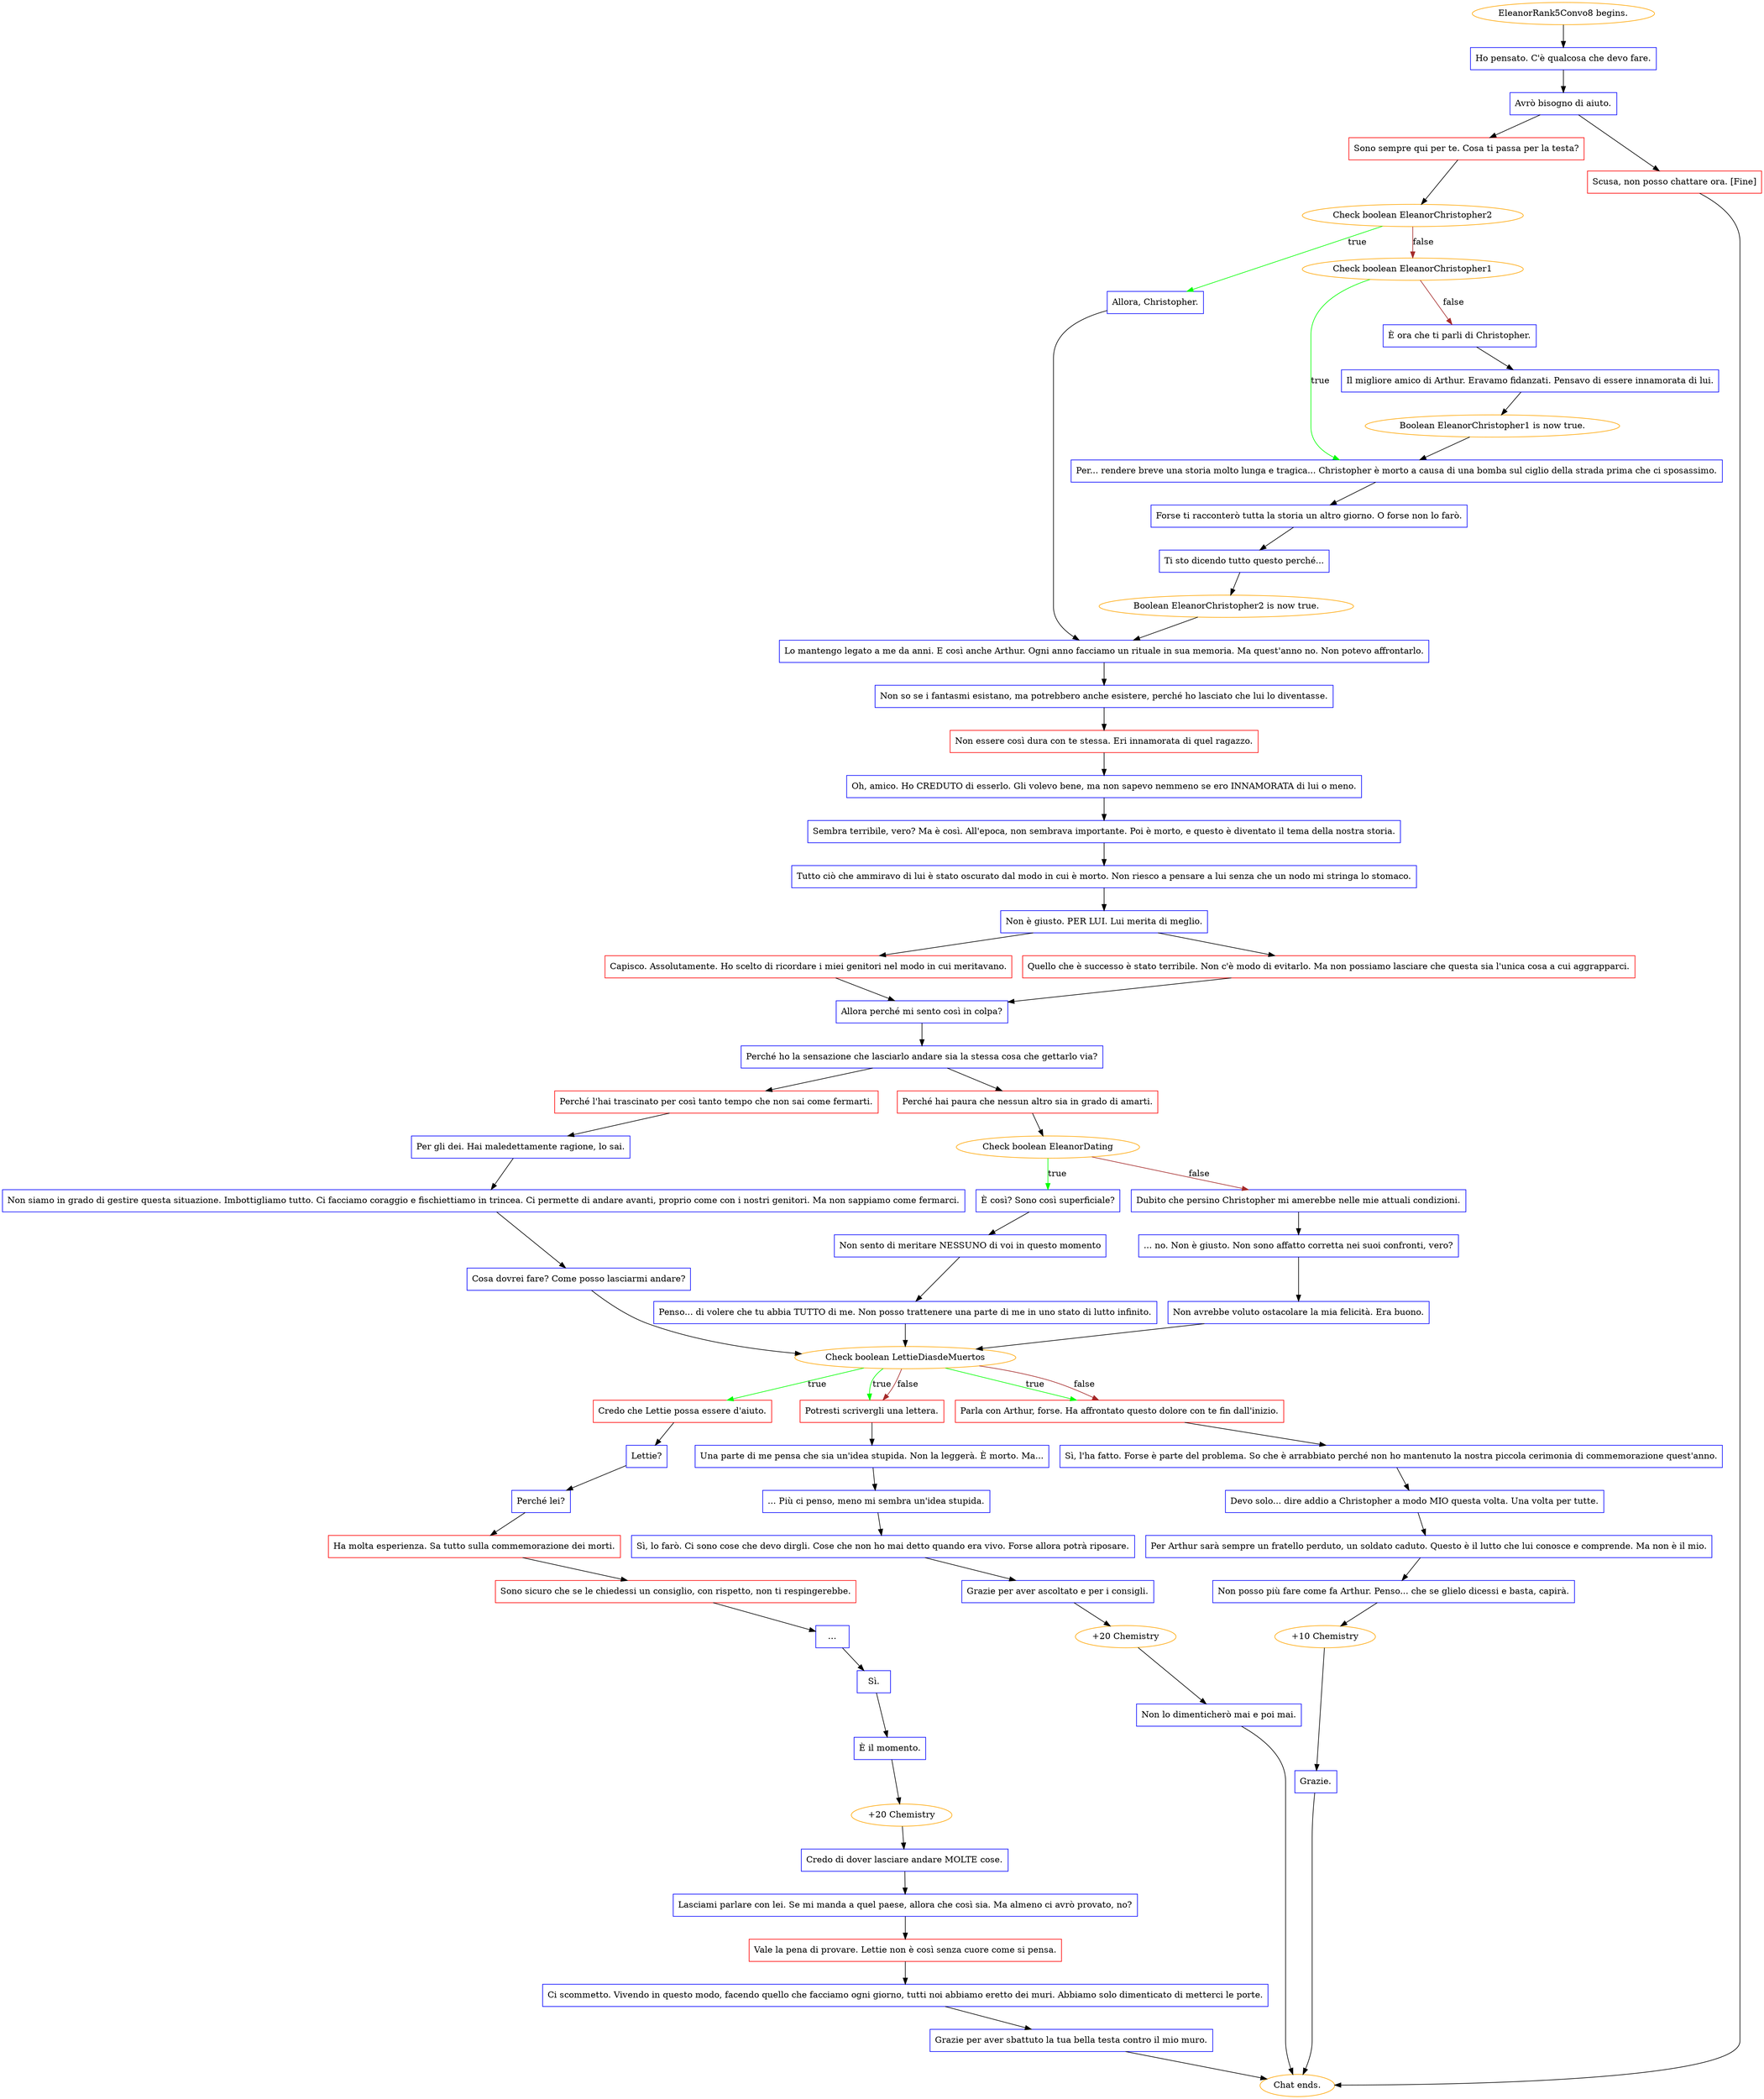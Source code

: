 digraph {
	"EleanorRank5Convo8 begins." [color=orange];
		"EleanorRank5Convo8 begins." -> j3552167319;
	j3552167319 [label="Ho pensato. C'è qualcosa che devo fare.",shape=box,color=blue];
		j3552167319 -> j1236534677;
	j1236534677 [label="Avrò bisogno di aiuto.",shape=box,color=blue];
		j1236534677 -> j501123379;
		j1236534677 -> j487187516;
	j501123379 [label="Sono sempre qui per te. Cosa ti passa per la testa?",shape=box,color=red];
		j501123379 -> j2445443260;
	j487187516 [label="Scusa, non posso chattare ora. [Fine]",shape=box,color=red];
		j487187516 -> "Chat ends.";
	j2445443260 [label="Check boolean EleanorChristopher2",color=orange];
		j2445443260 -> j1038183814 [label=true,color=green];
		j2445443260 -> j167143005 [label=false,color=brown];
	"Chat ends." [color=orange];
	j1038183814 [label="Allora, Christopher.",shape=box,color=blue];
		j1038183814 -> j3106398616;
	j167143005 [label="Check boolean EleanorChristopher1",color=orange];
		j167143005 -> j2400482599 [label=true,color=green];
		j167143005 -> j1292892841 [label=false,color=brown];
	j3106398616 [label="Lo mantengo legato a me da anni. E così anche Arthur. Ogni anno facciamo un rituale in sua memoria. Ma quest'anno no. Non potevo affrontarlo.",shape=box,color=blue];
		j3106398616 -> j58796763;
	j2400482599 [label="Per... rendere breve una storia molto lunga e tragica... Christopher è morto a causa di una bomba sul ciglio della strada prima che ci sposassimo.",shape=box,color=blue];
		j2400482599 -> j875217581;
	j1292892841 [label="È ora che ti parli di Christopher.",shape=box,color=blue];
		j1292892841 -> j3307121643;
	j58796763 [label="Non so se i fantasmi esistano, ma potrebbero anche esistere, perché ho lasciato che lui lo diventasse.",shape=box,color=blue];
		j58796763 -> j4012090439;
	j875217581 [label="Forse ti racconterò tutta la storia un altro giorno. O forse non lo farò.",shape=box,color=blue];
		j875217581 -> j2811023563;
	j3307121643 [label="Il migliore amico di Arthur. Eravamo fidanzati. Pensavo di essere innamorata di lui.",shape=box,color=blue];
		j3307121643 -> j612307030;
	j4012090439 [label="Non essere così dura con te stessa. Eri innamorata di quel ragazzo.",shape=box,color=red];
		j4012090439 -> j3678130212;
	j2811023563 [label="Ti sto dicendo tutto questo perché...",shape=box,color=blue];
		j2811023563 -> j1001022656;
	j612307030 [label="Boolean EleanorChristopher1 is now true.",color=orange];
		j612307030 -> j2400482599;
	j3678130212 [label="Oh, amico. Ho CREDUTO di esserlo. Gli volevo bene, ma non sapevo nemmeno se ero INNAMORATA di lui o meno.",shape=box,color=blue];
		j3678130212 -> j3506348610;
	j1001022656 [label="Boolean EleanorChristopher2 is now true.",color=orange];
		j1001022656 -> j3106398616;
	j3506348610 [label="Sembra terribile, vero? Ma è così. All'epoca, non sembrava importante. Poi è morto, e questo è diventato il tema della nostra storia.",shape=box,color=blue];
		j3506348610 -> j67532013;
	j67532013 [label="Tutto ciò che ammiravo di lui è stato oscurato dal modo in cui è morto. Non riesco a pensare a lui senza che un nodo mi stringa lo stomaco.",shape=box,color=blue];
		j67532013 -> j1548696650;
	j1548696650 [label="Non è giusto. PER LUI. Lui merita di meglio.",shape=box,color=blue];
		j1548696650 -> j2790761906;
		j1548696650 -> j2149930374;
	j2790761906 [label="Capisco. Assolutamente. Ho scelto di ricordare i miei genitori nel modo in cui meritavano.",shape=box,color=red];
		j2790761906 -> j1379348697;
	j2149930374 [label="Quello che è successo è stato terribile. Non c'è modo di evitarlo. Ma non possiamo lasciare che questa sia l'unica cosa a cui aggrapparci.",shape=box,color=red];
		j2149930374 -> j1379348697;
	j1379348697 [label="Allora perché mi sento così in colpa?",shape=box,color=blue];
		j1379348697 -> j221916008;
	j221916008 [label="Perché ho la sensazione che lasciarlo andare sia la stessa cosa che gettarlo via?",shape=box,color=blue];
		j221916008 -> j2320220718;
		j221916008 -> j3937510379;
	j2320220718 [label="Perché l'hai trascinato per così tanto tempo che non sai come fermarti.",shape=box,color=red];
		j2320220718 -> j1722191028;
	j3937510379 [label="Perché hai paura che nessun altro sia in grado di amarti.",shape=box,color=red];
		j3937510379 -> j2999255483;
	j1722191028 [label="Per gli dei. Hai maledettamente ragione, lo sai.",shape=box,color=blue];
		j1722191028 -> j2324358995;
	j2999255483 [label="Check boolean EleanorDating",color=orange];
		j2999255483 -> j320856855 [label=true,color=green];
		j2999255483 -> j2131285364 [label=false,color=brown];
	j2324358995 [label="Non siamo in grado di gestire questa situazione. Imbottigliamo tutto. Ci facciamo coraggio e fischiettiamo in trincea. Ci permette di andare avanti, proprio come con i nostri genitori. Ma non sappiamo come fermarci.",shape=box,color=blue];
		j2324358995 -> j450914095;
	j320856855 [label="È così? Sono così superficiale?",shape=box,color=blue];
		j320856855 -> j3346782292;
	j2131285364 [label="Dubito che persino Christopher mi amerebbe nelle mie attuali condizioni.",shape=box,color=blue];
		j2131285364 -> j3861235048;
	j450914095 [label="Cosa dovrei fare? Come posso lasciarmi andare?",shape=box,color=blue];
		j450914095 -> j3258575278;
	j3346782292 [label="Non sento di meritare NESSUNO di voi in questo momento",shape=box,color=blue];
		j3346782292 -> j4103028545;
	j3861235048 [label="... no. Non è giusto. Non sono affatto corretta nei suoi confronti, vero?",shape=box,color=blue];
		j3861235048 -> j560561821;
	j3258575278 [label="Check boolean LettieDiasdeMuertos",color=orange];
		j3258575278 -> j594177097 [label=true,color=green];
		j3258575278 -> j342084361 [label=true,color=green];
		j3258575278 -> j4205542813 [label=true,color=green];
		j3258575278 -> j342084361 [label=false,color=brown];
		j3258575278 -> j4205542813 [label=false,color=brown];
	j4103028545 [label="Penso... di volere che tu abbia TUTTO di me. Non posso trattenere una parte di me in uno stato di lutto infinito.",shape=box,color=blue];
		j4103028545 -> j3258575278;
	j560561821 [label="Non avrebbe voluto ostacolare la mia felicità. Era buono.",shape=box,color=blue];
		j560561821 -> j3258575278;
	j594177097 [label="Credo che Lettie possa essere d'aiuto.",shape=box,color=red];
		j594177097 -> j699035517;
	j342084361 [label="Potresti scrivergli una lettera.",shape=box,color=red];
		j342084361 -> j2379319614;
	j4205542813 [label="Parla con Arthur, forse. Ha affrontato questo dolore con te fin dall'inizio.",shape=box,color=red];
		j4205542813 -> j2660712030;
	j699035517 [label="Lettie?",shape=box,color=blue];
		j699035517 -> j1495266582;
	j2379319614 [label="Una parte di me pensa che sia un'idea stupida. Non la leggerà. È morto. Ma...",shape=box,color=blue];
		j2379319614 -> j3799257848;
	j2660712030 [label="Sì, l'ha fatto. Forse è parte del problema. So che è arrabbiato perché non ho mantenuto la nostra piccola cerimonia di commemorazione quest'anno.",shape=box,color=blue];
		j2660712030 -> j4147660631;
	j1495266582 [label="Perché lei?",shape=box,color=blue];
		j1495266582 -> j232040572;
	j3799257848 [label="... Più ci penso, meno mi sembra un'idea stupida.",shape=box,color=blue];
		j3799257848 -> j3633429248;
	j4147660631 [label="Devo solo... dire addio a Christopher a modo MIO questa volta. Una volta per tutte.",shape=box,color=blue];
		j4147660631 -> j1103600242;
	j232040572 [label="Ha molta esperienza. Sa tutto sulla commemorazione dei morti.",shape=box,color=red];
		j232040572 -> j4290612727;
	j3633429248 [label="Sì, lo farò. Ci sono cose che devo dirgli. Cose che non ho mai detto quando era vivo. Forse allora potrà riposare.",shape=box,color=blue];
		j3633429248 -> j897221056;
	j1103600242 [label="Per Arthur sarà sempre un fratello perduto, un soldato caduto. Questo è il lutto che lui conosce e comprende. Ma non è il mio.",shape=box,color=blue];
		j1103600242 -> j1379019800;
	j4290612727 [label="Sono sicuro che se le chiedessi un consiglio, con rispetto, non ti respingerebbe.",shape=box,color=red];
		j4290612727 -> j110561425;
	j897221056 [label="Grazie per aver ascoltato e per i consigli.",shape=box,color=blue];
		j897221056 -> j952474355;
	j1379019800 [label="Non posso più fare come fa Arthur. Penso... che se glielo dicessi e basta, capirà.",shape=box,color=blue];
		j1379019800 -> j1220381791;
	j110561425 [label="…",shape=box,color=blue];
		j110561425 -> j3585968972;
	j952474355 [label="+20 Chemistry",color=orange];
		j952474355 -> j1913050230;
	j1220381791 [label="+10 Chemistry",color=orange];
		j1220381791 -> j759461125;
	j3585968972 [label="Sì.",shape=box,color=blue];
		j3585968972 -> j815663863;
	j1913050230 [label="Non lo dimenticherò mai e poi mai.",shape=box,color=blue];
		j1913050230 -> "Chat ends.";
	j759461125 [label="Grazie.",shape=box,color=blue];
		j759461125 -> "Chat ends.";
	j815663863 [label="È il momento.",shape=box,color=blue];
		j815663863 -> j664737311;
	j664737311 [label="+20 Chemistry",color=orange];
		j664737311 -> j3668401740;
	j3668401740 [label="Credo di dover lasciare andare MOLTE cose.",shape=box,color=blue];
		j3668401740 -> j3784781113;
	j3784781113 [label="Lasciami parlare con lei. Se mi manda a quel paese, allora che così sia. Ma almeno ci avrò provato, no?",shape=box,color=blue];
		j3784781113 -> j1771889126;
	j1771889126 [label="Vale la pena di provare. Lettie non è così senza cuore come si pensa.",shape=box,color=red];
		j1771889126 -> j341825828;
	j341825828 [label="Ci scommetto. Vivendo in questo modo, facendo quello che facciamo ogni giorno, tutti noi abbiamo eretto dei muri. Abbiamo solo dimenticato di metterci le porte.",shape=box,color=blue];
		j341825828 -> j3061197362;
	j3061197362 [label="Grazie per aver sbattuto la tua bella testa contro il mio muro.",shape=box,color=blue];
		j3061197362 -> "Chat ends.";
}